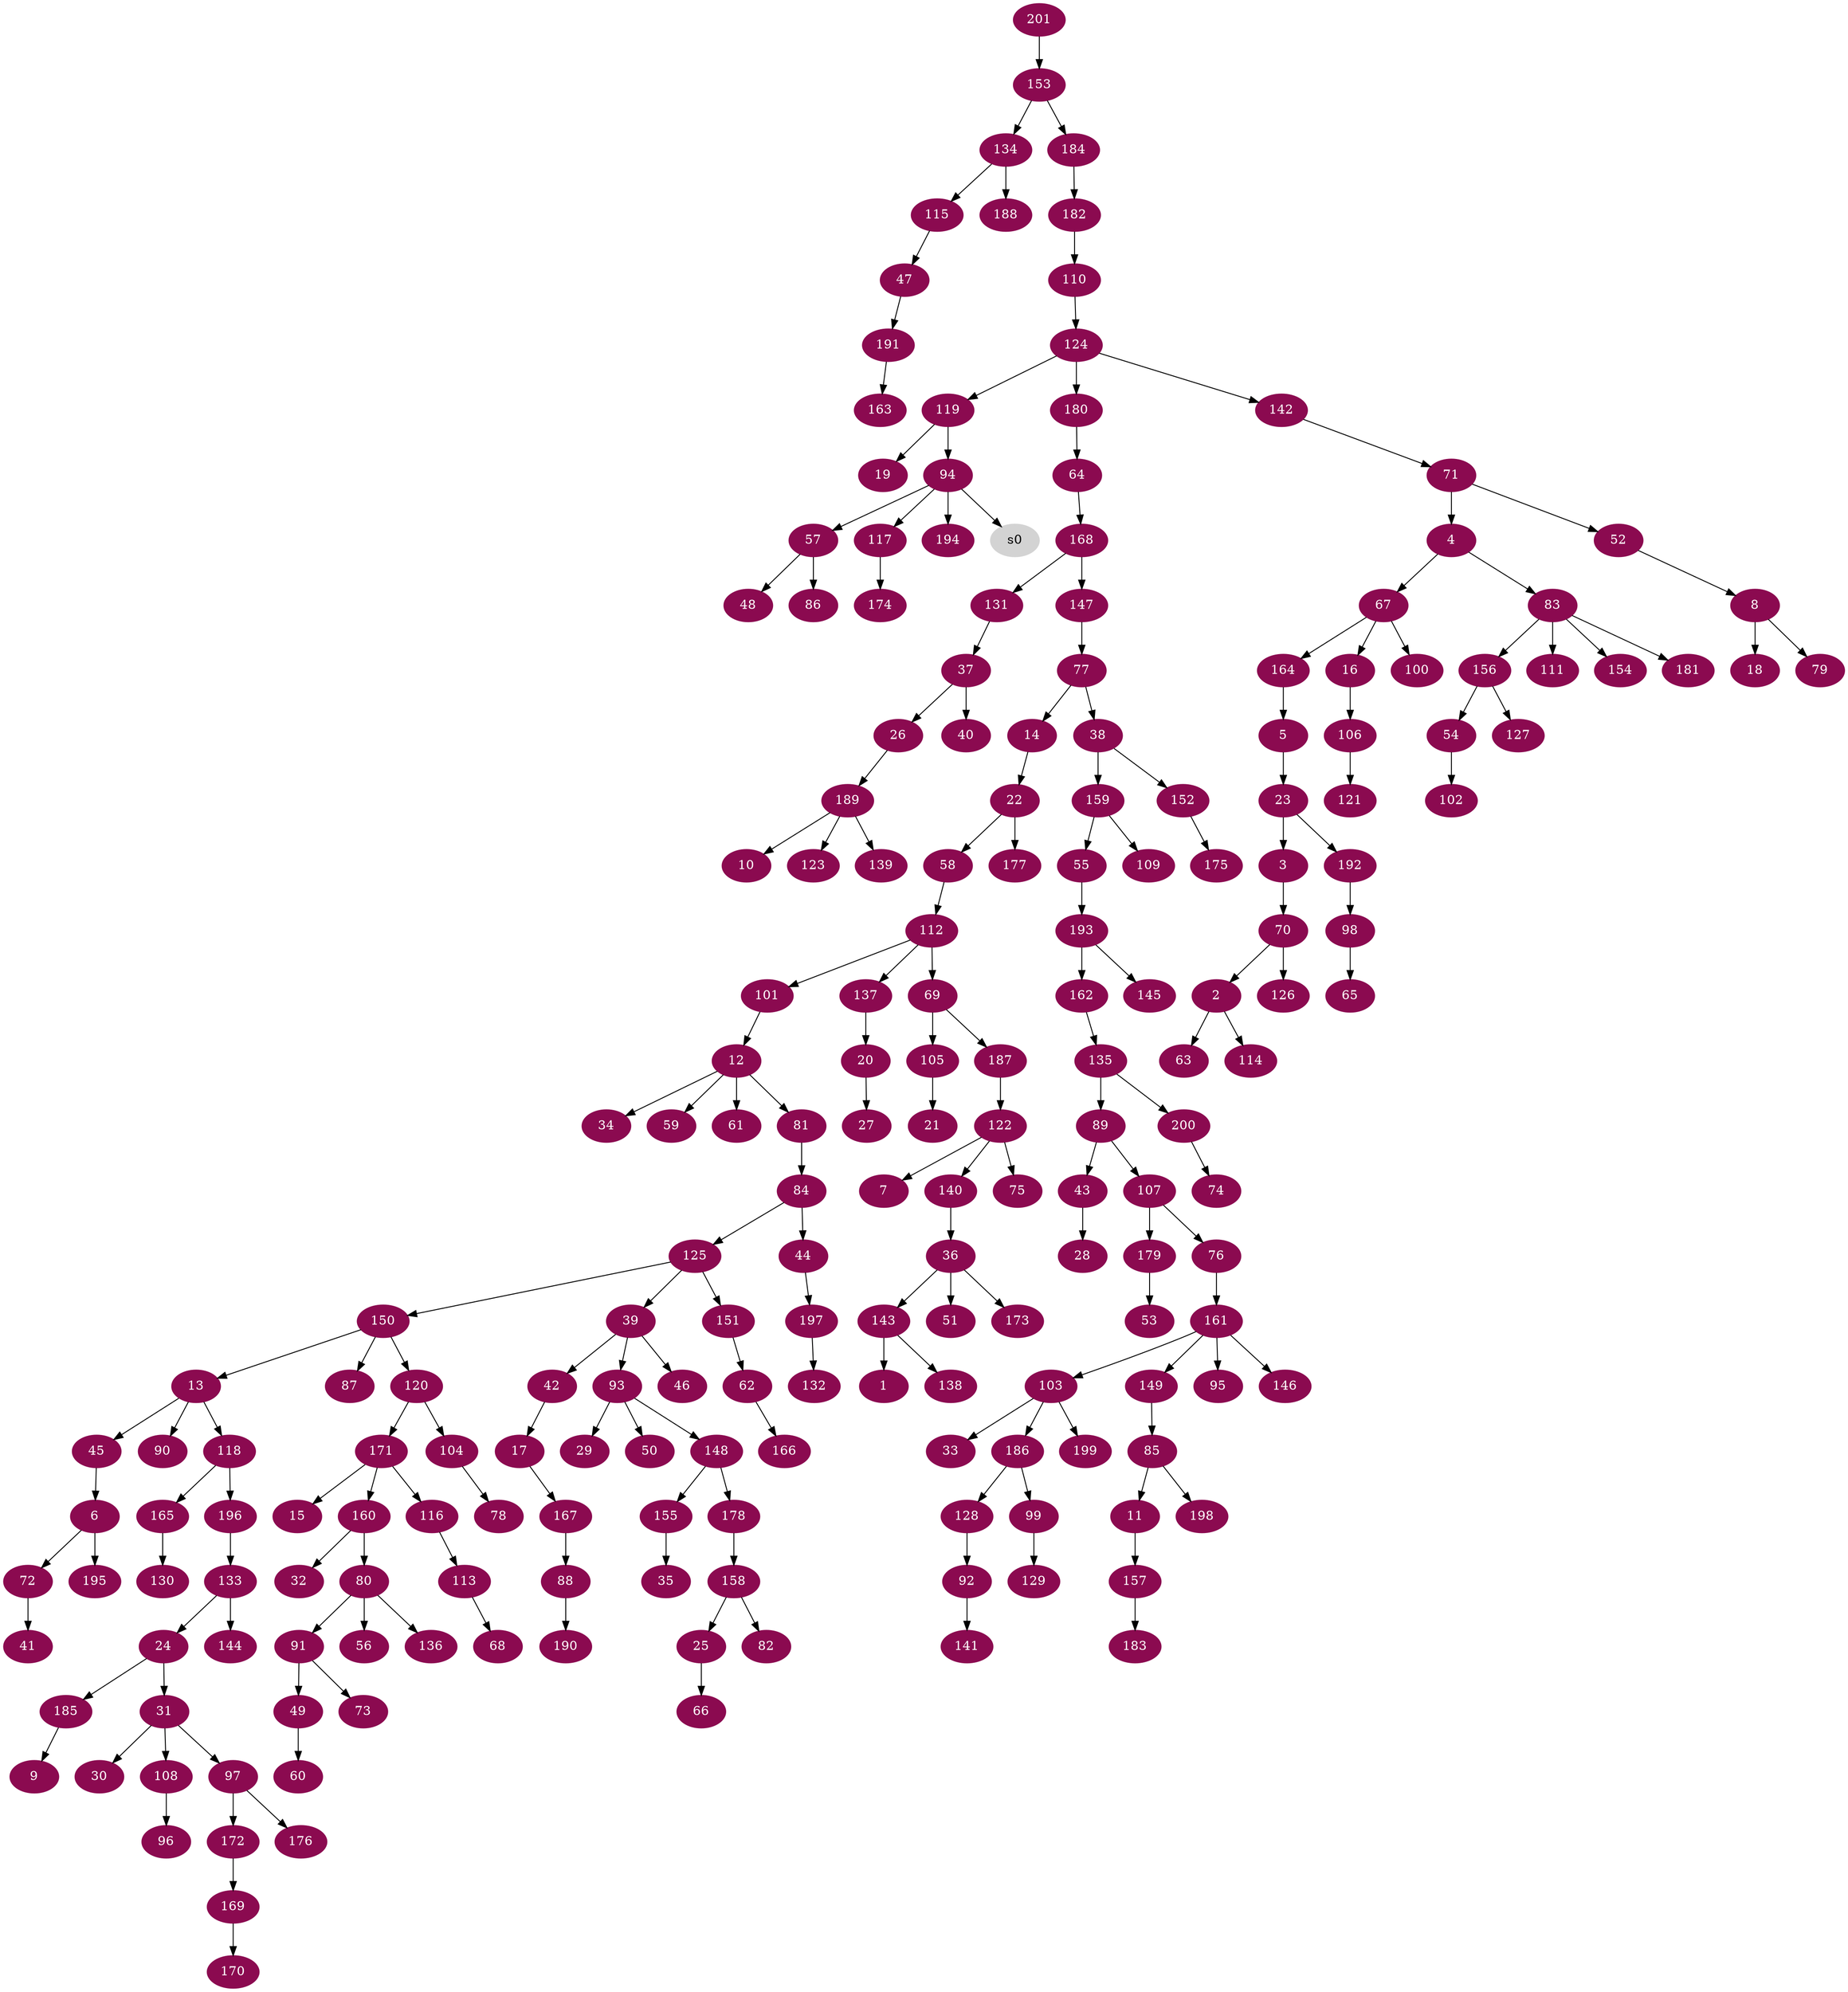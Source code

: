 digraph G {
node [color=deeppink4, style=filled, fontcolor=white];
143 -> 1;
70 -> 2;
23 -> 3;
71 -> 4;
164 -> 5;
45 -> 6;
122 -> 7;
52 -> 8;
185 -> 9;
189 -> 10;
85 -> 11;
101 -> 12;
150 -> 13;
77 -> 14;
171 -> 15;
67 -> 16;
42 -> 17;
8 -> 18;
119 -> 19;
137 -> 20;
105 -> 21;
14 -> 22;
5 -> 23;
133 -> 24;
158 -> 25;
37 -> 26;
20 -> 27;
43 -> 28;
93 -> 29;
31 -> 30;
24 -> 31;
160 -> 32;
103 -> 33;
12 -> 34;
155 -> 35;
140 -> 36;
131 -> 37;
77 -> 38;
125 -> 39;
37 -> 40;
72 -> 41;
39 -> 42;
89 -> 43;
84 -> 44;
13 -> 45;
39 -> 46;
115 -> 47;
57 -> 48;
91 -> 49;
93 -> 50;
36 -> 51;
71 -> 52;
179 -> 53;
156 -> 54;
159 -> 55;
80 -> 56;
94 -> 57;
22 -> 58;
12 -> 59;
49 -> 60;
12 -> 61;
151 -> 62;
2 -> 63;
180 -> 64;
98 -> 65;
25 -> 66;
4 -> 67;
113 -> 68;
112 -> 69;
3 -> 70;
142 -> 71;
6 -> 72;
91 -> 73;
200 -> 74;
122 -> 75;
107 -> 76;
147 -> 77;
104 -> 78;
8 -> 79;
160 -> 80;
12 -> 81;
158 -> 82;
4 -> 83;
81 -> 84;
149 -> 85;
57 -> 86;
150 -> 87;
167 -> 88;
135 -> 89;
13 -> 90;
80 -> 91;
128 -> 92;
39 -> 93;
119 -> 94;
161 -> 95;
108 -> 96;
31 -> 97;
192 -> 98;
186 -> 99;
67 -> 100;
112 -> 101;
54 -> 102;
161 -> 103;
120 -> 104;
69 -> 105;
16 -> 106;
89 -> 107;
31 -> 108;
159 -> 109;
182 -> 110;
83 -> 111;
58 -> 112;
116 -> 113;
2 -> 114;
134 -> 115;
171 -> 116;
94 -> 117;
13 -> 118;
124 -> 119;
150 -> 120;
106 -> 121;
187 -> 122;
189 -> 123;
110 -> 124;
84 -> 125;
70 -> 126;
156 -> 127;
186 -> 128;
99 -> 129;
165 -> 130;
168 -> 131;
197 -> 132;
196 -> 133;
153 -> 134;
162 -> 135;
80 -> 136;
112 -> 137;
143 -> 138;
189 -> 139;
122 -> 140;
92 -> 141;
124 -> 142;
36 -> 143;
133 -> 144;
193 -> 145;
161 -> 146;
168 -> 147;
93 -> 148;
161 -> 149;
125 -> 150;
125 -> 151;
38 -> 152;
201 -> 153;
83 -> 154;
148 -> 155;
83 -> 156;
11 -> 157;
178 -> 158;
38 -> 159;
171 -> 160;
76 -> 161;
193 -> 162;
191 -> 163;
67 -> 164;
118 -> 165;
62 -> 166;
17 -> 167;
64 -> 168;
172 -> 169;
169 -> 170;
120 -> 171;
97 -> 172;
36 -> 173;
117 -> 174;
152 -> 175;
97 -> 176;
22 -> 177;
148 -> 178;
107 -> 179;
124 -> 180;
83 -> 181;
184 -> 182;
157 -> 183;
153 -> 184;
24 -> 185;
103 -> 186;
69 -> 187;
134 -> 188;
26 -> 189;
88 -> 190;
47 -> 191;
23 -> 192;
55 -> 193;
94 -> 194;
6 -> 195;
118 -> 196;
44 -> 197;
85 -> 198;
103 -> 199;
135 -> 200;
node [color=lightgrey, style=filled, fontcolor=black];
94 -> s0;
}
